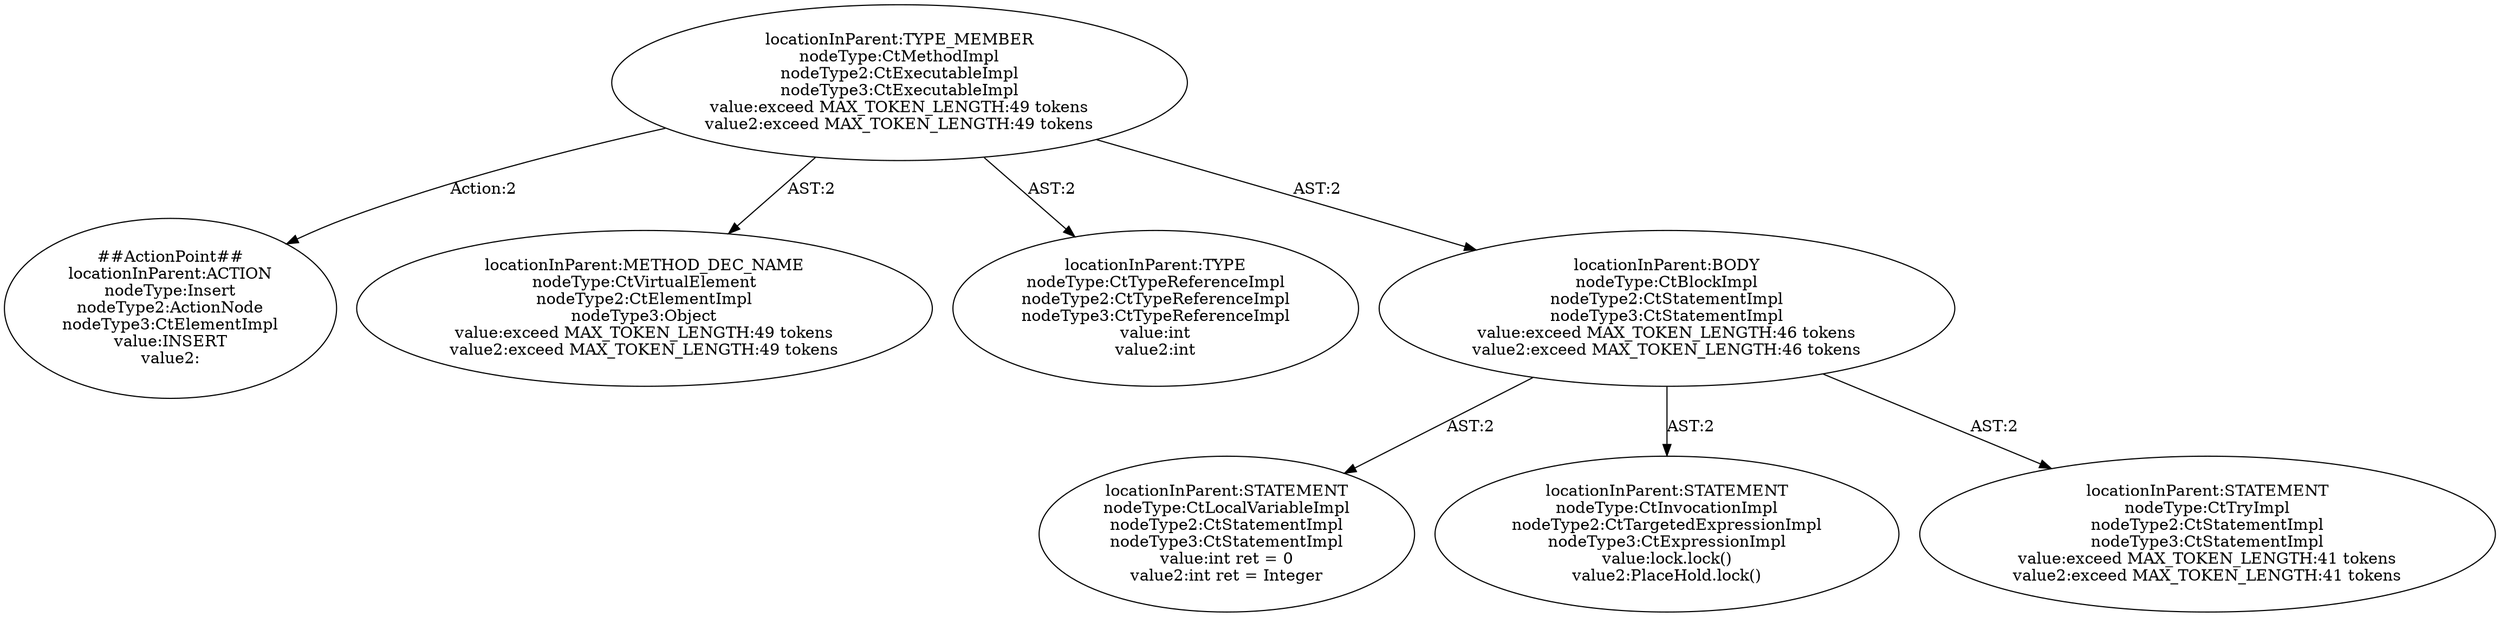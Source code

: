 digraph "Pattern" {
0 [label="##ActionPoint##
locationInParent:ACTION
nodeType:Insert
nodeType2:ActionNode
nodeType3:CtElementImpl
value:INSERT
value2:" shape=ellipse]
1 [label="locationInParent:TYPE_MEMBER
nodeType:CtMethodImpl
nodeType2:CtExecutableImpl
nodeType3:CtExecutableImpl
value:exceed MAX_TOKEN_LENGTH:49 tokens
value2:exceed MAX_TOKEN_LENGTH:49 tokens" shape=ellipse]
2 [label="locationInParent:METHOD_DEC_NAME
nodeType:CtVirtualElement
nodeType2:CtElementImpl
nodeType3:Object
value:exceed MAX_TOKEN_LENGTH:49 tokens
value2:exceed MAX_TOKEN_LENGTH:49 tokens" shape=ellipse]
3 [label="locationInParent:TYPE
nodeType:CtTypeReferenceImpl
nodeType2:CtTypeReferenceImpl
nodeType3:CtTypeReferenceImpl
value:int
value2:int" shape=ellipse]
4 [label="locationInParent:BODY
nodeType:CtBlockImpl
nodeType2:CtStatementImpl
nodeType3:CtStatementImpl
value:exceed MAX_TOKEN_LENGTH:46 tokens
value2:exceed MAX_TOKEN_LENGTH:46 tokens" shape=ellipse]
5 [label="locationInParent:STATEMENT
nodeType:CtLocalVariableImpl
nodeType2:CtStatementImpl
nodeType3:CtStatementImpl
value:int ret = 0
value2:int ret = Integer" shape=ellipse]
6 [label="locationInParent:STATEMENT
nodeType:CtInvocationImpl
nodeType2:CtTargetedExpressionImpl
nodeType3:CtExpressionImpl
value:lock.lock()
value2:PlaceHold.lock()" shape=ellipse]
7 [label="locationInParent:STATEMENT
nodeType:CtTryImpl
nodeType2:CtStatementImpl
nodeType3:CtStatementImpl
value:exceed MAX_TOKEN_LENGTH:41 tokens
value2:exceed MAX_TOKEN_LENGTH:41 tokens" shape=ellipse]
1 -> 0 [label="Action:2"];
1 -> 2 [label="AST:2"];
1 -> 3 [label="AST:2"];
1 -> 4 [label="AST:2"];
4 -> 5 [label="AST:2"];
4 -> 6 [label="AST:2"];
4 -> 7 [label="AST:2"];
}